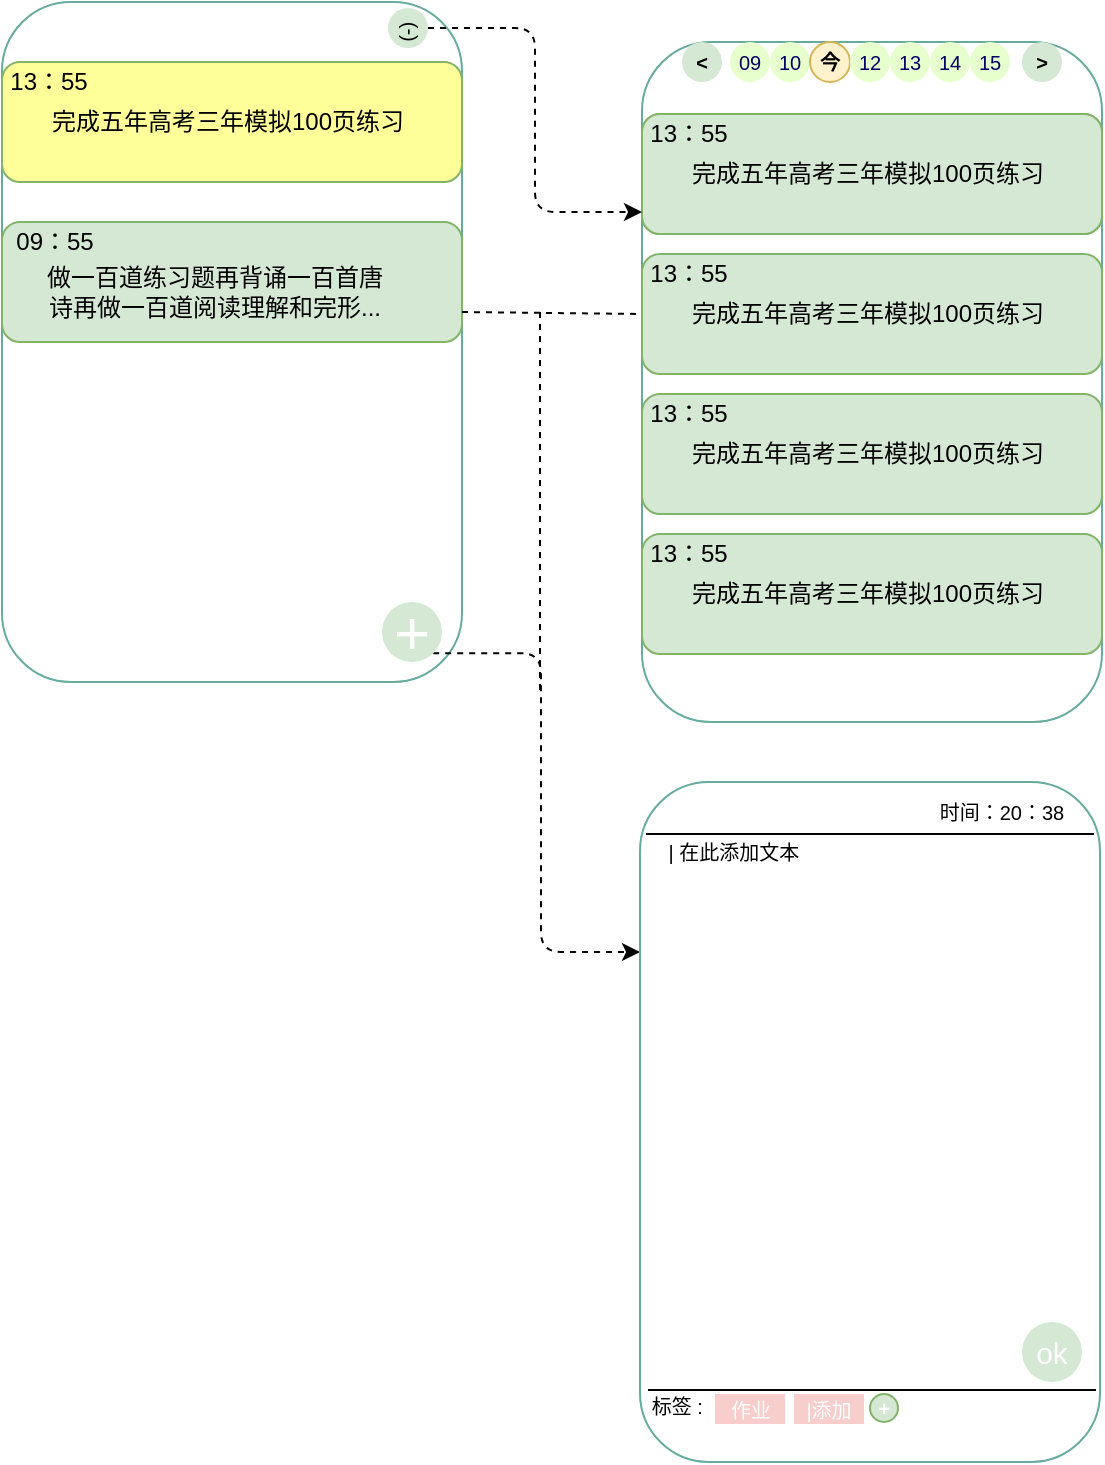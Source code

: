 <mxfile version="18.0.1" type="device" pages="3"><diagram id="cgn4MWzvqMW4lO1n-MsT" name="原型一"><mxGraphModel dx="782" dy="531" grid="1" gridSize="10" guides="1" tooltips="1" connect="1" arrows="1" fold="1" page="1" pageScale="1" pageWidth="827" pageHeight="1169" math="0" shadow="0"><root><mxCell id="0"/><mxCell id="1" parent="0"/><mxCell id="nZ5aHqI9_4rr2S92FwVX-1" value="" style="rounded=1;whiteSpace=wrap;html=1;strokeColor=#67AB9F;glass=0;sketch=0;shadow=0;" parent="1" vertex="1"><mxGeometry x="350" y="40" width="230" height="340" as="geometry"/></mxCell><mxCell id="nZ5aHqI9_4rr2S92FwVX-2" value="" style="group;rounded=1;fillColor=#d5e8d4;strokeColor=#82b366;" parent="1" vertex="1" connectable="0"><mxGeometry x="350" y="76" width="230" height="60" as="geometry"/></mxCell><mxCell id="nZ5aHqI9_4rr2S92FwVX-3" value="" style="rounded=1;whiteSpace=wrap;html=1;glass=0;fontSize=31;strokeColor=#82b366;fillColor=#d5e8d4;" parent="nZ5aHqI9_4rr2S92FwVX-2" vertex="1"><mxGeometry width="230" height="60" as="geometry"/></mxCell><mxCell id="nZ5aHqI9_4rr2S92FwVX-4" value="13：55" style="text;html=1;strokeColor=none;fillColor=none;align=center;verticalAlign=middle;whiteSpace=wrap;rounded=1;glass=0;fontSize=12;fontColor=#000000;" parent="nZ5aHqI9_4rr2S92FwVX-2" vertex="1"><mxGeometry width="46.953" height="20" as="geometry"/></mxCell><mxCell id="nZ5aHqI9_4rr2S92FwVX-5" value="完成五年高考三年模拟100页练习" style="text;html=1;strokeColor=none;fillColor=none;align=center;verticalAlign=middle;whiteSpace=wrap;rounded=1;glass=0;fontSize=12;fontColor=#000000;" parent="nZ5aHqI9_4rr2S92FwVX-2" vertex="1"><mxGeometry x="15.65" y="15" width="194.35" height="30" as="geometry"/></mxCell><mxCell id="nZ5aHqI9_4rr2S92FwVX-6" value="" style="group;rounded=1;" parent="1" vertex="1" connectable="0"><mxGeometry x="350" y="146" width="230" height="60" as="geometry"/></mxCell><mxCell id="nZ5aHqI9_4rr2S92FwVX-7" value="" style="rounded=1;whiteSpace=wrap;html=1;glass=0;fontSize=31;strokeColor=#82b366;fillColor=#d5e8d4;" parent="nZ5aHqI9_4rr2S92FwVX-6" vertex="1"><mxGeometry width="230" height="60" as="geometry"/></mxCell><mxCell id="nZ5aHqI9_4rr2S92FwVX-8" value="13：55" style="text;html=1;strokeColor=none;fillColor=none;align=center;verticalAlign=middle;whiteSpace=wrap;rounded=1;glass=0;fontSize=12;fontColor=#000000;" parent="nZ5aHqI9_4rr2S92FwVX-6" vertex="1"><mxGeometry width="46.953" height="20" as="geometry"/></mxCell><mxCell id="nZ5aHqI9_4rr2S92FwVX-9" value="完成五年高考三年模拟100页练习" style="text;html=1;strokeColor=none;fillColor=none;align=center;verticalAlign=middle;whiteSpace=wrap;rounded=1;glass=0;fontSize=12;fontColor=#000000;" parent="nZ5aHqI9_4rr2S92FwVX-6" vertex="1"><mxGeometry x="15.65" y="15" width="194.35" height="30" as="geometry"/></mxCell><mxCell id="nZ5aHqI9_4rr2S92FwVX-10" value="" style="group;rounded=1;" parent="1" vertex="1" connectable="0"><mxGeometry x="350" y="216" width="230" height="70" as="geometry"/></mxCell><mxCell id="nZ5aHqI9_4rr2S92FwVX-11" value="" style="rounded=1;whiteSpace=wrap;html=1;glass=0;fontSize=31;strokeColor=#82b366;fillColor=#d5e8d4;" parent="nZ5aHqI9_4rr2S92FwVX-10" vertex="1"><mxGeometry width="230" height="60" as="geometry"/></mxCell><mxCell id="nZ5aHqI9_4rr2S92FwVX-12" value="13：55" style="text;html=1;strokeColor=none;fillColor=none;align=center;verticalAlign=middle;whiteSpace=wrap;rounded=1;glass=0;fontSize=12;fontColor=#000000;" parent="nZ5aHqI9_4rr2S92FwVX-10" vertex="1"><mxGeometry width="46.953" height="20" as="geometry"/></mxCell><mxCell id="nZ5aHqI9_4rr2S92FwVX-13" value="完成五年高考三年模拟100页练习" style="text;html=1;strokeColor=none;fillColor=none;align=center;verticalAlign=middle;whiteSpace=wrap;rounded=1;glass=0;fontSize=12;fontColor=#000000;" parent="nZ5aHqI9_4rr2S92FwVX-10" vertex="1"><mxGeometry x="15.65" y="15" width="194.35" height="30" as="geometry"/></mxCell><mxCell id="nZ5aHqI9_4rr2S92FwVX-14" value="" style="group;rounded=1;" parent="1" vertex="1" connectable="0"><mxGeometry x="350" y="286" width="230" height="60" as="geometry"/></mxCell><mxCell id="nZ5aHqI9_4rr2S92FwVX-15" value="" style="rounded=1;whiteSpace=wrap;html=1;glass=0;fontSize=31;strokeColor=#82b366;fillColor=#d5e8d4;" parent="nZ5aHqI9_4rr2S92FwVX-14" vertex="1"><mxGeometry width="230" height="60" as="geometry"/></mxCell><mxCell id="nZ5aHqI9_4rr2S92FwVX-16" value="13：55" style="text;html=1;strokeColor=none;fillColor=none;align=center;verticalAlign=middle;whiteSpace=wrap;rounded=1;glass=0;fontSize=12;fontColor=#000000;" parent="nZ5aHqI9_4rr2S92FwVX-14" vertex="1"><mxGeometry width="46.953" height="20" as="geometry"/></mxCell><mxCell id="nZ5aHqI9_4rr2S92FwVX-17" value="完成五年高考三年模拟100页练习" style="text;html=1;strokeColor=none;fillColor=none;align=center;verticalAlign=middle;whiteSpace=wrap;rounded=1;glass=0;fontSize=12;fontColor=#000000;" parent="nZ5aHqI9_4rr2S92FwVX-14" vertex="1"><mxGeometry x="15.65" y="15" width="194.35" height="30" as="geometry"/></mxCell><mxCell id="nZ5aHqI9_4rr2S92FwVX-18" value="" style="rounded=1;whiteSpace=wrap;html=1;strokeColor=#67AB9F;glass=0;sketch=0;shadow=0;" parent="1" vertex="1"><mxGeometry x="30" y="20" width="230" height="340" as="geometry"/></mxCell><mxCell id="nZ5aHqI9_4rr2S92FwVX-19" style="edgeStyle=orthogonalEdgeStyle;rounded=1;orthogonalLoop=1;jettySize=auto;html=1;exitX=1;exitY=1;exitDx=0;exitDy=0;entryX=0;entryY=0.25;entryDx=0;entryDy=0;fontSize=10;fontColor=#000000;dashed=1;" parent="1" source="nZ5aHqI9_4rr2S92FwVX-20" target="nZ5aHqI9_4rr2S92FwVX-38" edge="1"><mxGeometry relative="1" as="geometry"/></mxCell><mxCell id="nZ5aHqI9_4rr2S92FwVX-20" value="+" style="ellipse;whiteSpace=wrap;html=1;aspect=fixed;fontSize=31;strokeColor=none;fillColor=#d5e8d4;rounded=1;fontColor=#FFFFFF;" parent="1" vertex="1"><mxGeometry x="220" y="320" width="30" height="30" as="geometry"/></mxCell><mxCell id="nZ5aHqI9_4rr2S92FwVX-21" value="" style="group;rounded=1;" parent="1" vertex="1" connectable="0"><mxGeometry x="30" y="50" width="230" height="60" as="geometry"/></mxCell><mxCell id="nZ5aHqI9_4rr2S92FwVX-22" value="" style="rounded=1;whiteSpace=wrap;html=1;glass=0;fontSize=31;strokeColor=#82b366;fillColor=#FFFF99;" parent="nZ5aHqI9_4rr2S92FwVX-21" vertex="1"><mxGeometry width="230" height="60" as="geometry"/></mxCell><mxCell id="nZ5aHqI9_4rr2S92FwVX-23" value="13：55" style="text;html=1;strokeColor=none;fillColor=none;align=center;verticalAlign=middle;whiteSpace=wrap;rounded=1;glass=0;fontSize=12;fontColor=#000000;" parent="nZ5aHqI9_4rr2S92FwVX-21" vertex="1"><mxGeometry width="46.953" height="20" as="geometry"/></mxCell><mxCell id="nZ5aHqI9_4rr2S92FwVX-24" value="完成五年高考三年模拟100页练习" style="text;html=1;strokeColor=none;fillColor=none;align=center;verticalAlign=middle;whiteSpace=wrap;rounded=1;glass=0;fontSize=12;fontColor=#000000;" parent="nZ5aHqI9_4rr2S92FwVX-21" vertex="1"><mxGeometry x="15.65" y="15" width="194.35" height="30" as="geometry"/></mxCell><mxCell id="nZ5aHqI9_4rr2S92FwVX-25" value="" style="group" parent="1" vertex="1" connectable="0"><mxGeometry x="30" y="130" width="230" height="60" as="geometry"/></mxCell><mxCell id="nZ5aHqI9_4rr2S92FwVX-26" value="" style="rounded=1;whiteSpace=wrap;html=1;glass=0;fontSize=31;strokeColor=#82b366;fillColor=#d5e8d4;" parent="nZ5aHqI9_4rr2S92FwVX-25" vertex="1"><mxGeometry width="230" height="60" as="geometry"/></mxCell><mxCell id="nZ5aHqI9_4rr2S92FwVX-27" value="09：55" style="text;html=1;strokeColor=none;fillColor=none;align=center;verticalAlign=middle;whiteSpace=wrap;rounded=0;glass=0;fontSize=12;fontColor=#000000;" parent="nZ5aHqI9_4rr2S92FwVX-25" vertex="1"><mxGeometry width="53.077" height="20" as="geometry"/></mxCell><mxCell id="nZ5aHqI9_4rr2S92FwVX-28" value="做一百道练习题再背诵一百首唐诗再做一百道阅读理解和完形..." style="text;html=1;strokeColor=none;fillColor=none;align=center;verticalAlign=middle;whiteSpace=wrap;rounded=0;glass=0;fontSize=12;fontColor=#000000;" parent="nZ5aHqI9_4rr2S92FwVX-25" vertex="1"><mxGeometry x="17.692" y="20" width="176.923" height="30" as="geometry"/></mxCell><mxCell id="nZ5aHqI9_4rr2S92FwVX-38" value="" style="rounded=1;whiteSpace=wrap;html=1;strokeColor=#67AB9F;glass=0;sketch=0;shadow=0;fontSize=10;fillColor=#FFFFFF;" parent="1" vertex="1"><mxGeometry x="349" y="410" width="230" height="340" as="geometry"/></mxCell><mxCell id="nZ5aHqI9_4rr2S92FwVX-39" value="| 在此添加文本" style="text;html=1;strokeColor=none;fillColor=none;align=center;verticalAlign=middle;whiteSpace=wrap;rounded=0;shadow=0;glass=0;sketch=0;fontSize=10;fontColor=#000000;" parent="1" vertex="1"><mxGeometry x="358" y="430" width="76" height="30" as="geometry"/></mxCell><mxCell id="nZ5aHqI9_4rr2S92FwVX-40" value="时间：20：38" style="text;html=1;strokeColor=none;fillColor=none;align=center;verticalAlign=middle;whiteSpace=wrap;rounded=0;shadow=0;glass=0;sketch=0;fontSize=10;fontColor=#000000;" parent="1" vertex="1"><mxGeometry x="490" y="410" width="80" height="30" as="geometry"/></mxCell><mxCell id="nZ5aHqI9_4rr2S92FwVX-41" value="" style="endArrow=none;html=1;rounded=1;fontSize=10;fontColor=#000000;exitX=-0.004;exitY=0.156;exitDx=0;exitDy=0;exitPerimeter=0;entryX=1.004;entryY=0.156;entryDx=0;entryDy=0;entryPerimeter=0;" parent="1" edge="1"><mxGeometry width="50" height="50" relative="1" as="geometry"><mxPoint x="352" y="436.04" as="sourcePoint"/><mxPoint x="576" y="436.04" as="targetPoint"/><Array as="points"><mxPoint x="440" y="436"/></Array></mxGeometry></mxCell><mxCell id="nZ5aHqI9_4rr2S92FwVX-42" value="" style="endArrow=none;html=1;rounded=1;fontSize=10;fontColor=#000000;exitX=-0.004;exitY=0.156;exitDx=0;exitDy=0;exitPerimeter=0;entryX=1.004;entryY=0.156;entryDx=0;entryDy=0;entryPerimeter=0;" parent="1" edge="1"><mxGeometry width="50" height="50" relative="1" as="geometry"><mxPoint x="353" y="714.04" as="sourcePoint"/><mxPoint x="577" y="714.04" as="targetPoint"/><Array as="points"><mxPoint x="441" y="714"/></Array></mxGeometry></mxCell><mxCell id="nZ5aHqI9_4rr2S92FwVX-43" value="标签 :&amp;nbsp;" style="text;html=1;strokeColor=none;fillColor=none;align=center;verticalAlign=middle;whiteSpace=wrap;rounded=0;shadow=0;glass=0;sketch=0;fontSize=10;fontColor=#000000;" parent="1" vertex="1"><mxGeometry x="352" y="717" width="34" height="10" as="geometry"/></mxCell><mxCell id="nZ5aHqI9_4rr2S92FwVX-44" value="作业" style="text;html=1;strokeColor=none;fillColor=#f8cecc;align=center;verticalAlign=middle;whiteSpace=wrap;rounded=0;glass=0;fontSize=10;fontColor=#FFFFFF;shadow=0;sketch=0;" parent="1" vertex="1"><mxGeometry x="386.5" y="716" width="35" height="15" as="geometry"/></mxCell><mxCell id="nZ5aHqI9_4rr2S92FwVX-45" value="+" style="ellipse;whiteSpace=wrap;html=1;aspect=fixed;rounded=1;shadow=0;glass=0;sketch=0;fontSize=10;strokeColor=#82b366;fillColor=#d5e8d4;align=center;horizontal=1;fontStyle=1;fontColor=#FFFFFF;" parent="1" vertex="1"><mxGeometry x="464" y="716" width="14" height="14" as="geometry"/></mxCell><mxCell id="nZ5aHqI9_4rr2S92FwVX-46" value="|添加" style="text;html=1;strokeColor=none;fillColor=#f8cecc;align=center;verticalAlign=middle;whiteSpace=wrap;rounded=0;glass=0;fontSize=10;fontColor=#FFFFFF;shadow=0;sketch=0;" parent="1" vertex="1"><mxGeometry x="426" y="716" width="35" height="15" as="geometry"/></mxCell><mxCell id="nZ5aHqI9_4rr2S92FwVX-47" style="edgeStyle=orthogonalEdgeStyle;rounded=1;orthogonalLoop=1;jettySize=auto;html=1;exitX=0.5;exitY=0;exitDx=0;exitDy=0;entryX=0;entryY=0.25;entryDx=0;entryDy=0;fontSize=10;fontColor=#000000;dashed=1;" parent="1" source="nZ5aHqI9_4rr2S92FwVX-48" target="nZ5aHqI9_4rr2S92FwVX-1" edge="1"><mxGeometry relative="1" as="geometry"/></mxCell><mxCell id="nZ5aHqI9_4rr2S92FwVX-48" value="&amp;nbsp;(-)" style="ellipse;whiteSpace=wrap;html=1;aspect=fixed;rounded=1;shadow=0;glass=0;sketch=0;fontSize=10;strokeColor=none;fillColor=#d5e8d4;align=center;horizontal=1;rotation=90;fontColor=#000000;spacingTop=-1;spacingLeft=0;spacingBottom=2;spacingRight=0;" parent="1" vertex="1"><mxGeometry x="223" y="23" width="20" height="20" as="geometry"/></mxCell><mxCell id="nZ5aHqI9_4rr2S92FwVX-49" value="" style="endArrow=none;html=1;rounded=1;fontSize=10;fontColor=#000000;exitX=1;exitY=0.75;exitDx=0;exitDy=0;entryX=0;entryY=0.5;entryDx=0;entryDy=0;dashed=1;" parent="1" source="nZ5aHqI9_4rr2S92FwVX-26" target="nZ5aHqI9_4rr2S92FwVX-7" edge="1"><mxGeometry width="50" height="50" relative="1" as="geometry"><mxPoint x="280" y="250" as="sourcePoint"/><mxPoint x="330" y="200" as="targetPoint"/></mxGeometry></mxCell><mxCell id="nZ5aHqI9_4rr2S92FwVX-50" value="" style="endArrow=none;html=1;rounded=1;fontSize=10;fontColor=#000000;dashed=1;" parent="1" edge="1"><mxGeometry width="50" height="50" relative="1" as="geometry"><mxPoint x="299" y="175" as="sourcePoint"/><mxPoint x="299" y="365" as="targetPoint"/></mxGeometry></mxCell><mxCell id="LbbovGrec186bLTMPdvC-1" value="ok" style="ellipse;whiteSpace=wrap;html=1;aspect=fixed;fontSize=15;strokeColor=none;fillColor=#d5e8d4;rounded=1;fontColor=#FFFFFF;" parent="1" vertex="1"><mxGeometry x="540" y="680" width="30" height="30" as="geometry"/></mxCell><mxCell id="eftR5Y6rXvQx5k6JB8j6-1" value="" style="group" parent="1" vertex="1" connectable="0"><mxGeometry x="370" y="40" width="190" height="20" as="geometry"/></mxCell><mxCell id="nZ5aHqI9_4rr2S92FwVX-29" value="&amp;lt;" style="ellipse;whiteSpace=wrap;html=1;aspect=fixed;rounded=1;shadow=0;glass=0;sketch=0;fontSize=10;strokeColor=none;fillColor=#d5e8d4;align=center;horizontal=1;fontStyle=1;" parent="eftR5Y6rXvQx5k6JB8j6-1" vertex="1"><mxGeometry width="20" height="20" as="geometry"/></mxCell><mxCell id="nZ5aHqI9_4rr2S92FwVX-30" value="&amp;gt;" style="ellipse;whiteSpace=wrap;html=1;aspect=fixed;rounded=1;shadow=0;glass=0;sketch=0;fontSize=10;strokeColor=none;fillColor=#d5e8d4;align=center;horizontal=1;fontStyle=1;" parent="eftR5Y6rXvQx5k6JB8j6-1" vertex="1"><mxGeometry x="170" width="20" height="20" as="geometry"/></mxCell><mxCell id="nZ5aHqI9_4rr2S92FwVX-31" value="09" style="ellipse;whiteSpace=wrap;html=1;aspect=fixed;rounded=1;shadow=0;glass=0;sketch=0;fontSize=10;fontColor=#000066;strokeColor=none;fillColor=#E6FFCC;align=center;horizontal=1;" parent="eftR5Y6rXvQx5k6JB8j6-1" vertex="1"><mxGeometry x="24" width="20" height="20" as="geometry"/></mxCell><mxCell id="nZ5aHqI9_4rr2S92FwVX-32" value="10" style="ellipse;whiteSpace=wrap;html=1;aspect=fixed;rounded=1;shadow=0;glass=0;sketch=0;fontSize=10;fontColor=#000066;strokeColor=none;fillColor=#E6FFCC;align=center;horizontal=1;" parent="eftR5Y6rXvQx5k6JB8j6-1" vertex="1"><mxGeometry x="44" width="20" height="20" as="geometry"/></mxCell><mxCell id="nZ5aHqI9_4rr2S92FwVX-33" value="今" style="ellipse;whiteSpace=wrap;html=1;aspect=fixed;rounded=1;shadow=0;glass=0;sketch=0;fontSize=10;strokeColor=#d6b656;fillColor=#fff2cc;align=center;horizontal=1;fontStyle=1" parent="eftR5Y6rXvQx5k6JB8j6-1" vertex="1"><mxGeometry x="64" width="20" height="20" as="geometry"/></mxCell><mxCell id="nZ5aHqI9_4rr2S92FwVX-34" value="12" style="ellipse;whiteSpace=wrap;html=1;aspect=fixed;rounded=1;shadow=0;glass=0;sketch=0;fontSize=10;fontColor=#000066;strokeColor=none;fillColor=#E6FFCC;align=center;horizontal=1;" parent="eftR5Y6rXvQx5k6JB8j6-1" vertex="1"><mxGeometry x="84" width="20" height="20" as="geometry"/></mxCell><mxCell id="nZ5aHqI9_4rr2S92FwVX-35" value="13" style="ellipse;whiteSpace=wrap;html=1;aspect=fixed;rounded=1;shadow=0;glass=0;sketch=0;fontSize=10;fontColor=#000066;strokeColor=none;fillColor=#E6FFCC;align=center;horizontal=1;" parent="eftR5Y6rXvQx5k6JB8j6-1" vertex="1"><mxGeometry x="104" width="20" height="20" as="geometry"/></mxCell><mxCell id="nZ5aHqI9_4rr2S92FwVX-36" value="14" style="ellipse;whiteSpace=wrap;html=1;aspect=fixed;rounded=1;shadow=0;glass=0;sketch=0;fontSize=10;fontColor=#000066;strokeColor=none;fillColor=#E6FFCC;align=center;horizontal=1;" parent="eftR5Y6rXvQx5k6JB8j6-1" vertex="1"><mxGeometry x="124" width="20" height="20" as="geometry"/></mxCell><mxCell id="nZ5aHqI9_4rr2S92FwVX-37" value="15" style="ellipse;whiteSpace=wrap;html=1;aspect=fixed;rounded=1;shadow=0;glass=0;sketch=0;fontSize=10;fontColor=#000066;strokeColor=none;fillColor=#E6FFCC;align=center;horizontal=1;" parent="eftR5Y6rXvQx5k6JB8j6-1" vertex="1"><mxGeometry x="144" width="20" height="20" as="geometry"/></mxCell></root></mxGraphModel></diagram><diagram id="SjF_Ru1x6cUdAR_9xFhc" name="原型二"><mxGraphModel dx="782" dy="531" grid="1" gridSize="10" guides="1" tooltips="1" connect="1" arrows="1" fold="1" page="1" pageScale="1" pageWidth="827" pageHeight="1169" math="0" shadow="0"><root><mxCell id="0"/><mxCell id="1" parent="0"/><mxCell id="VgGlVzqa9l6ki7_SRdDo-1" value="" style="group" parent="1" vertex="1" connectable="0"><mxGeometry x="50" y="50" width="210" height="300" as="geometry"/></mxCell><mxCell id="RfHA5CMpF2GTI1fzNKEL-2" value="" style="rounded=0;whiteSpace=wrap;html=1;" parent="VgGlVzqa9l6ki7_SRdDo-1" vertex="1"><mxGeometry width="210" height="300" as="geometry"/></mxCell><mxCell id="RfHA5CMpF2GTI1fzNKEL-3" value="" style="rounded=0;whiteSpace=wrap;html=1;" parent="VgGlVzqa9l6ki7_SRdDo-1" vertex="1"><mxGeometry width="210" height="30" as="geometry"/></mxCell><mxCell id="RfHA5CMpF2GTI1fzNKEL-5" value="" style="group;rounded=0;" parent="VgGlVzqa9l6ki7_SRdDo-1" vertex="1" connectable="0"><mxGeometry y="40" width="210" height="70" as="geometry"/></mxCell><mxCell id="RfHA5CMpF2GTI1fzNKEL-6" value="" style="rounded=0;whiteSpace=wrap;html=1;glass=0;fontSize=31;strokeColor=#82b366;fillColor=#FFFF99;" parent="RfHA5CMpF2GTI1fzNKEL-5" vertex="1"><mxGeometry width="210" height="70" as="geometry"/></mxCell><mxCell id="RfHA5CMpF2GTI1fzNKEL-7" value="13：55" style="text;html=1;strokeColor=none;fillColor=none;align=center;verticalAlign=middle;whiteSpace=wrap;rounded=1;glass=0;fontSize=12;fontColor=#000000;" parent="RfHA5CMpF2GTI1fzNKEL-5" vertex="1"><mxGeometry width="59.659" height="23.33" as="geometry"/></mxCell><mxCell id="RfHA5CMpF2GTI1fzNKEL-8" value="完成五年高考三年模拟100页练习" style="text;html=1;strokeColor=none;fillColor=none;align=center;verticalAlign=middle;whiteSpace=wrap;rounded=1;glass=0;fontSize=12;fontColor=#000000;" parent="RfHA5CMpF2GTI1fzNKEL-5" vertex="1"><mxGeometry x="14.29" y="17.5" width="185.71" height="35" as="geometry"/></mxCell><mxCell id="RfHA5CMpF2GTI1fzNKEL-9" value="" style="group;rounded=0;fillColor=#d5e8d4;strokeColor=#82b366;" parent="VgGlVzqa9l6ki7_SRdDo-1" vertex="1" connectable="0"><mxGeometry y="120" width="210" height="70" as="geometry"/></mxCell><mxCell id="iTNTz-lNJHY5UwkrHeCq-2" value="" style="group" parent="RfHA5CMpF2GTI1fzNKEL-9" vertex="1" connectable="0"><mxGeometry width="210" height="70" as="geometry"/></mxCell><mxCell id="RfHA5CMpF2GTI1fzNKEL-10" value="" style="rounded=0;whiteSpace=wrap;html=1;glass=0;fontSize=31;strokeColor=#82b366;fillColor=#d5e8d4;" parent="iTNTz-lNJHY5UwkrHeCq-2" vertex="1"><mxGeometry width="210" height="70" as="geometry"/></mxCell><mxCell id="RfHA5CMpF2GTI1fzNKEL-11" value="13：55" style="text;html=1;strokeColor=none;fillColor=none;align=center;verticalAlign=middle;whiteSpace=wrap;rounded=1;glass=0;fontSize=12;fontColor=#000000;" parent="iTNTz-lNJHY5UwkrHeCq-2" vertex="1"><mxGeometry width="59.659" height="23.33" as="geometry"/></mxCell><mxCell id="RfHA5CMpF2GTI1fzNKEL-12" value="完成五年高考三年模拟100页练习" style="text;html=1;strokeColor=none;fillColor=none;align=center;verticalAlign=middle;whiteSpace=wrap;rounded=1;glass=0;fontSize=12;fontColor=#000000;" parent="iTNTz-lNJHY5UwkrHeCq-2" vertex="1"><mxGeometry x="14.29" y="17.5" width="185.71" height="35" as="geometry"/></mxCell><mxCell id="RfHA5CMpF2GTI1fzNKEL-13" value="+" style="text;html=1;strokeColor=none;fillColor=none;align=center;verticalAlign=middle;whiteSpace=wrap;rounded=0;fontStyle=1;fontSize=19;" parent="VgGlVzqa9l6ki7_SRdDo-1" vertex="1"><mxGeometry width="30" height="30" as="geometry"/></mxCell><mxCell id="RfHA5CMpF2GTI1fzNKEL-14" value="x" style="text;html=1;strokeColor=none;fillColor=none;align=center;verticalAlign=middle;whiteSpace=wrap;rounded=0;fontSize=19;labelBorderColor=none;" parent="VgGlVzqa9l6ki7_SRdDo-1" vertex="1"><mxGeometry x="190" width="20" height="20" as="geometry"/></mxCell><mxCell id="xSl337rl0JZSYAczg8bN-1" value="..." style="text;html=1;strokeColor=none;fillColor=none;align=center;verticalAlign=middle;whiteSpace=wrap;rounded=0;labelBorderColor=none;fontSize=19;" parent="VgGlVzqa9l6ki7_SRdDo-1" vertex="1"><mxGeometry x="160" y="5" width="20" height="10" as="geometry"/></mxCell><mxCell id="VgGlVzqa9l6ki7_SRdDo-15" style="edgeStyle=orthogonalEdgeStyle;orthogonalLoop=1;jettySize=auto;html=1;exitX=0.5;exitY=0;exitDx=0;exitDy=0;entryX=0;entryY=0;entryDx=0;entryDy=0;fontSize=12;rounded=1;dashed=1;" parent="1" source="RfHA5CMpF2GTI1fzNKEL-13" target="VgGlVzqa9l6ki7_SRdDo-6" edge="1"><mxGeometry relative="1" as="geometry"/></mxCell><mxCell id="SpzdYERaU6UPqIEw5BMG-1" value="" style="group" parent="1" vertex="1" connectable="0"><mxGeometry x="350" y="48" width="210" height="302" as="geometry"/></mxCell><mxCell id="VgGlVzqa9l6ki7_SRdDo-2" value="" style="rounded=0;whiteSpace=wrap;html=1;labelBorderColor=none;fontSize=19;" parent="SpzdYERaU6UPqIEw5BMG-1" vertex="1"><mxGeometry y="2" width="210" height="300" as="geometry"/></mxCell><mxCell id="VgGlVzqa9l6ki7_SRdDo-3" value="" style="rounded=0;whiteSpace=wrap;html=1;labelBorderColor=none;fontSize=19;" parent="SpzdYERaU6UPqIEw5BMG-1" vertex="1"><mxGeometry y="28" width="210" height="244" as="geometry"/></mxCell><mxCell id="VgGlVzqa9l6ki7_SRdDo-6" value="05-13&amp;nbsp; 22:30" style="text;html=1;strokeColor=none;fillColor=none;align=center;verticalAlign=middle;whiteSpace=wrap;rounded=0;labelBorderColor=none;fontSize=12;" parent="SpzdYERaU6UPqIEw5BMG-1" vertex="1"><mxGeometry x="114" width="96" height="30" as="geometry"/></mxCell><mxCell id="VgGlVzqa9l6ki7_SRdDo-7" value="标签:" style="text;html=1;strokeColor=none;fillColor=none;align=center;verticalAlign=middle;whiteSpace=wrap;rounded=0;labelBorderColor=none;fontSize=12;" parent="SpzdYERaU6UPqIEw5BMG-1" vertex="1"><mxGeometry y="276" width="40" height="26" as="geometry"/></mxCell><mxCell id="VgGlVzqa9l6ki7_SRdDo-8" value="+" style="ellipse;whiteSpace=wrap;html=1;aspect=fixed;rounded=0;labelBorderColor=none;fontSize=12;fontStyle=1" parent="SpzdYERaU6UPqIEw5BMG-1" vertex="1"><mxGeometry x="190" y="279" width="15" height="15" as="geometry"/></mxCell><mxCell id="VgGlVzqa9l6ki7_SRdDo-9" value="日常" style="rounded=0;whiteSpace=wrap;html=1;labelBorderColor=none;fontSize=12;" parent="SpzdYERaU6UPqIEw5BMG-1" vertex="1"><mxGeometry x="40" y="279" width="36" height="20" as="geometry"/></mxCell><mxCell id="VgGlVzqa9l6ki7_SRdDo-10" value="-" style="ellipse;whiteSpace=wrap;html=1;aspect=fixed;rounded=0;labelBorderColor=none;fontSize=12;fontStyle=1" parent="SpzdYERaU6UPqIEw5BMG-1" vertex="1"><mxGeometry x="70" y="276" width="15" height="15" as="geometry"/></mxCell><mxCell id="NF-yjjoBrEiJR3deDnVK-1" value="" style="group;collapsible=1;" vertex="1" connectable="0" parent="SpzdYERaU6UPqIEw5BMG-1"><mxGeometry y="5" width="85" height="20" as="geometry"/></mxCell><mxCell id="VgGlVzqa9l6ki7_SRdDo-4" value="←" style="text;html=1;strokeColor=none;fillColor=none;align=center;verticalAlign=middle;whiteSpace=wrap;rounded=0;labelBorderColor=none;fontSize=19;fontStyle=1" parent="NF-yjjoBrEiJR3deDnVK-1" vertex="1"><mxGeometry width="30" height="20" as="geometry"/></mxCell><mxCell id="VgGlVzqa9l6ki7_SRdDo-13" value="√" style="text;html=1;strokeColor=none;fillColor=none;align=center;verticalAlign=middle;whiteSpace=wrap;rounded=0;labelBorderColor=none;fontSize=12;fontStyle=0" parent="NF-yjjoBrEiJR3deDnVK-1" vertex="1"><mxGeometry x="30" width="30" height="20" as="geometry"/></mxCell><mxCell id="eQqPcI8RswCi9TwIk5pw-1" value="_" style="text;html=1;strokeColor=none;fillColor=none;align=center;verticalAlign=bottom;whiteSpace=wrap;rounded=0;fontStyle=1" vertex="1" parent="NF-yjjoBrEiJR3deDnVK-1"><mxGeometry x="59" y="0.5" width="26" height="13" as="geometry"/></mxCell><mxCell id="D8ve7lxOyHqdmHS3diPf-1" value="" style="rounded=0;whiteSpace=wrap;html=1;" parent="1" vertex="1"><mxGeometry x="350" y="410" width="210" height="300" as="geometry"><mxRectangle x="350" y="390" width="50" height="40" as="alternateBounds"/></mxGeometry></mxCell><mxCell id="iTNTz-lNJHY5UwkrHeCq-7" value="搜索" style="rounded=0;whiteSpace=wrap;html=1;align=left;" parent="1" vertex="1"><mxGeometry x="356" y="450" width="196" height="30" as="geometry"/></mxCell><mxCell id="iTNTz-lNJHY5UwkrHeCq-12" value="" style="group" parent="1" vertex="1" connectable="0"><mxGeometry x="356" y="540" width="196" height="60" as="geometry"/></mxCell><mxCell id="iTNTz-lNJHY5UwkrHeCq-9" value="" style="rounded=0;whiteSpace=wrap;html=1;fillColor=#d5e8d4;strokeColor=#82b366;" parent="iTNTz-lNJHY5UwkrHeCq-12" vertex="1"><mxGeometry width="196" height="60" as="geometry"/></mxCell><mxCell id="iTNTz-lNJHY5UwkrHeCq-10" value="这里是文本内容&lt;br&gt;这里是文本内容" style="text;html=1;strokeColor=none;fillColor=none;align=left;verticalAlign=middle;whiteSpace=wrap;rounded=0;" parent="iTNTz-lNJHY5UwkrHeCq-12" vertex="1"><mxGeometry x="6" y="10" width="150" height="40" as="geometry"/></mxCell><mxCell id="iTNTz-lNJHY5UwkrHeCq-11" value="&lt;font style=&quot;font-size: 10px;&quot;&gt;02-11&lt;br&gt;20:23&lt;/font&gt;" style="text;html=1;strokeColor=none;fillColor=none;align=center;verticalAlign=middle;whiteSpace=wrap;rounded=0;" parent="iTNTz-lNJHY5UwkrHeCq-12" vertex="1"><mxGeometry x="146" width="50" height="30" as="geometry"/></mxCell><mxCell id="iTNTz-lNJHY5UwkrHeCq-18" value="" style="group" parent="1" vertex="1" connectable="0"><mxGeometry x="356" y="490" width="196" height="40" as="geometry"/></mxCell><mxCell id="iTNTz-lNJHY5UwkrHeCq-15" value="" style="rounded=0;whiteSpace=wrap;html=1;fillColor=#d5e8d4;strokeColor=#82b366;" parent="iTNTz-lNJHY5UwkrHeCq-18" vertex="1"><mxGeometry width="196" height="40" as="geometry"/></mxCell><mxCell id="iTNTz-lNJHY5UwkrHeCq-16" value="这里是文本内容" style="text;html=1;strokeColor=none;fillColor=none;align=left;verticalAlign=middle;whiteSpace=wrap;rounded=0;" parent="iTNTz-lNJHY5UwkrHeCq-18" vertex="1"><mxGeometry x="6" y="10" width="150" height="20" as="geometry"/></mxCell><mxCell id="iTNTz-lNJHY5UwkrHeCq-17" value="&lt;font style=&quot;font-size: 10px;&quot;&gt;02-11&lt;br&gt;21:23&lt;/font&gt;" style="text;html=1;strokeColor=none;fillColor=none;align=center;verticalAlign=middle;whiteSpace=wrap;rounded=0;" parent="iTNTz-lNJHY5UwkrHeCq-18" vertex="1"><mxGeometry x="146" width="50" height="30" as="geometry"/></mxCell><mxCell id="iTNTz-lNJHY5UwkrHeCq-19" value="" style="group" parent="1" vertex="1" connectable="0"><mxGeometry x="356" y="610" width="196" height="60" as="geometry"/></mxCell><mxCell id="iTNTz-lNJHY5UwkrHeCq-20" value="" style="rounded=0;whiteSpace=wrap;html=1;fillColor=#d5e8d4;strokeColor=#82b366;" parent="iTNTz-lNJHY5UwkrHeCq-19" vertex="1"><mxGeometry width="196" height="60" as="geometry"/></mxCell><mxCell id="iTNTz-lNJHY5UwkrHeCq-21" value="&lt;div style=&quot;&quot;&gt;&lt;span style=&quot;background-color: initial;&quot;&gt;这里是文本内容内容内容内&lt;/span&gt;&lt;/div&gt;这里是文本内容 ..." style="text;html=1;strokeColor=none;fillColor=none;align=left;verticalAlign=middle;whiteSpace=wrap;rounded=0;" parent="iTNTz-lNJHY5UwkrHeCq-19" vertex="1"><mxGeometry x="6" y="10" width="150" height="40" as="geometry"/></mxCell><mxCell id="iTNTz-lNJHY5UwkrHeCq-22" value="&lt;font style=&quot;font-size: 10px;&quot;&gt;02-11&lt;br&gt;10:23&lt;/font&gt;" style="text;html=1;strokeColor=none;fillColor=none;align=center;verticalAlign=middle;whiteSpace=wrap;rounded=0;" parent="iTNTz-lNJHY5UwkrHeCq-19" vertex="1"><mxGeometry x="146" width="50" height="30" as="geometry"/></mxCell><mxCell id="iTNTz-lNJHY5UwkrHeCq-67" value="" style="rounded=0;whiteSpace=wrap;html=1;labelBackgroundColor=#ffffff;fontSize=10;" parent="1" vertex="1"><mxGeometry x="350" y="410" width="210" height="30" as="geometry"/></mxCell><mxCell id="lMz28Z_D0DjKJsgIY-nA-1" value="" style="group" parent="1" vertex="1" connectable="0"><mxGeometry x="359" y="416" width="190" height="20" as="geometry"/></mxCell><mxCell id="lMz28Z_D0DjKJsgIY-nA-2" value="&amp;lt;" style="ellipse;whiteSpace=wrap;html=1;aspect=fixed;rounded=1;shadow=0;glass=0;sketch=0;fontSize=10;strokeColor=none;fillColor=#d5e8d4;align=center;horizontal=1;fontStyle=1;" parent="lMz28Z_D0DjKJsgIY-nA-1" vertex="1"><mxGeometry width="20" height="20" as="geometry"/></mxCell><mxCell id="lMz28Z_D0DjKJsgIY-nA-3" value="&amp;gt;" style="ellipse;whiteSpace=wrap;html=1;aspect=fixed;rounded=1;shadow=0;glass=0;sketch=0;fontSize=10;strokeColor=none;fillColor=#d5e8d4;align=center;horizontal=1;fontStyle=1;" parent="lMz28Z_D0DjKJsgIY-nA-1" vertex="1"><mxGeometry x="170" width="20" height="20" as="geometry"/></mxCell><mxCell id="lMz28Z_D0DjKJsgIY-nA-4" value="09" style="ellipse;whiteSpace=wrap;html=1;aspect=fixed;rounded=1;shadow=0;glass=0;sketch=0;fontSize=10;fontColor=#000066;strokeColor=none;fillColor=#E6FFCC;align=center;horizontal=1;" parent="lMz28Z_D0DjKJsgIY-nA-1" vertex="1"><mxGeometry x="24" width="20" height="20" as="geometry"/></mxCell><mxCell id="lMz28Z_D0DjKJsgIY-nA-5" value="10" style="ellipse;whiteSpace=wrap;html=1;aspect=fixed;rounded=1;shadow=0;glass=0;sketch=0;fontSize=10;fontColor=#000066;strokeColor=none;fillColor=#E6FFCC;align=center;horizontal=1;" parent="lMz28Z_D0DjKJsgIY-nA-1" vertex="1"><mxGeometry x="44" width="20" height="20" as="geometry"/></mxCell><mxCell id="lMz28Z_D0DjKJsgIY-nA-6" value="今" style="ellipse;whiteSpace=wrap;html=1;aspect=fixed;rounded=1;shadow=0;glass=0;sketch=0;fontSize=10;strokeColor=#d6b656;fillColor=#fff2cc;align=center;horizontal=1;fontStyle=1" parent="lMz28Z_D0DjKJsgIY-nA-1" vertex="1"><mxGeometry x="64" width="20" height="20" as="geometry"/></mxCell><mxCell id="lMz28Z_D0DjKJsgIY-nA-7" value="12" style="ellipse;whiteSpace=wrap;html=1;aspect=fixed;rounded=1;shadow=0;glass=0;sketch=0;fontSize=10;fontColor=#000066;strokeColor=none;fillColor=#E6FFCC;align=center;horizontal=1;" parent="lMz28Z_D0DjKJsgIY-nA-1" vertex="1"><mxGeometry x="84" width="20" height="20" as="geometry"/></mxCell><mxCell id="lMz28Z_D0DjKJsgIY-nA-8" value="13" style="ellipse;whiteSpace=wrap;html=1;aspect=fixed;rounded=1;shadow=0;glass=0;sketch=0;fontSize=10;fontColor=#000066;strokeColor=none;fillColor=#E6FFCC;align=center;horizontal=1;" parent="lMz28Z_D0DjKJsgIY-nA-1" vertex="1"><mxGeometry x="104" width="20" height="20" as="geometry"/></mxCell><mxCell id="lMz28Z_D0DjKJsgIY-nA-9" value="14" style="ellipse;whiteSpace=wrap;html=1;aspect=fixed;rounded=1;shadow=0;glass=0;sketch=0;fontSize=10;fontColor=#000066;strokeColor=none;fillColor=#E6FFCC;align=center;horizontal=1;" parent="lMz28Z_D0DjKJsgIY-nA-1" vertex="1"><mxGeometry x="124" width="20" height="20" as="geometry"/></mxCell><mxCell id="lMz28Z_D0DjKJsgIY-nA-10" value="15" style="ellipse;whiteSpace=wrap;html=1;aspect=fixed;rounded=1;shadow=0;glass=0;sketch=0;fontSize=10;fontColor=#000066;strokeColor=none;fillColor=#E6FFCC;align=center;horizontal=1;" parent="lMz28Z_D0DjKJsgIY-nA-1" vertex="1"><mxGeometry x="144" width="20" height="20" as="geometry"/></mxCell><mxCell id="lMz28Z_D0DjKJsgIY-nA-11" style="edgeStyle=orthogonalEdgeStyle;rounded=0;orthogonalLoop=1;jettySize=auto;html=1;exitX=0.5;exitY=0;exitDx=0;exitDy=0;entryX=-0.002;entryY=0.185;entryDx=0;entryDy=0;entryPerimeter=0;fontSize=10;dashed=1;" parent="1" source="xSl337rl0JZSYAczg8bN-1" target="D8ve7lxOyHqdmHS3diPf-1" edge="1"><mxGeometry relative="1" as="geometry"/></mxCell></root></mxGraphModel></diagram><diagram id="zxw4s7wSlsnj7ny2ptvt" name="表关系"><mxGraphModel dx="782" dy="531" grid="1" gridSize="10" guides="1" tooltips="1" connect="1" arrows="1" fold="1" page="1" pageScale="1" pageWidth="827" pageHeight="1169" math="0" shadow="0"><root><mxCell id="0"/><mxCell id="1" parent="0"/><mxCell id="GMxuWeXCMqnVMv5chPgO-1" value="记录表 Records" style="shape=table;startSize=30;container=1;collapsible=1;childLayout=tableLayout;fixedRows=1;rowLines=0;fontStyle=1;align=center;resizeLast=1;" parent="1" vertex="1"><mxGeometry x="70" y="100" width="180" height="160" as="geometry"/></mxCell><mxCell id="GMxuWeXCMqnVMv5chPgO-2" value="" style="shape=tableRow;horizontal=0;startSize=0;swimlaneHead=0;swimlaneBody=0;fillColor=none;collapsible=0;dropTarget=0;points=[[0,0.5],[1,0.5]];portConstraint=eastwest;top=0;left=0;right=0;bottom=1;" parent="GMxuWeXCMqnVMv5chPgO-1" vertex="1"><mxGeometry y="30" width="180" height="30" as="geometry"/></mxCell><mxCell id="GMxuWeXCMqnVMv5chPgO-3" value="PK" style="shape=partialRectangle;connectable=0;fillColor=none;top=0;left=0;bottom=0;right=0;fontStyle=1;overflow=hidden;" parent="GMxuWeXCMqnVMv5chPgO-2" vertex="1"><mxGeometry width="30" height="30" as="geometry"><mxRectangle width="30" height="30" as="alternateBounds"/></mxGeometry></mxCell><mxCell id="GMxuWeXCMqnVMv5chPgO-4" value="rid" style="shape=partialRectangle;connectable=0;fillColor=none;top=0;left=0;bottom=0;right=0;align=left;spacingLeft=6;fontStyle=5;overflow=hidden;" parent="GMxuWeXCMqnVMv5chPgO-2" vertex="1"><mxGeometry x="30" width="150" height="30" as="geometry"><mxRectangle width="150" height="30" as="alternateBounds"/></mxGeometry></mxCell><mxCell id="GMxuWeXCMqnVMv5chPgO-8" value="" style="shape=tableRow;horizontal=0;startSize=0;swimlaneHead=0;swimlaneBody=0;fillColor=none;collapsible=0;dropTarget=0;points=[[0,0.5],[1,0.5]];portConstraint=eastwest;top=0;left=0;right=0;bottom=0;" parent="GMxuWeXCMqnVMv5chPgO-1" vertex="1"><mxGeometry y="60" width="180" height="30" as="geometry"/></mxCell><mxCell id="GMxuWeXCMqnVMv5chPgO-9" value="" style="shape=partialRectangle;connectable=0;fillColor=none;top=0;left=0;bottom=0;right=0;editable=1;overflow=hidden;" parent="GMxuWeXCMqnVMv5chPgO-8" vertex="1"><mxGeometry width="30" height="30" as="geometry"><mxRectangle width="30" height="30" as="alternateBounds"/></mxGeometry></mxCell><mxCell id="GMxuWeXCMqnVMv5chPgO-10" value="content  内容" style="shape=partialRectangle;connectable=0;fillColor=none;top=0;left=0;bottom=0;right=0;align=left;spacingLeft=6;overflow=hidden;" parent="GMxuWeXCMqnVMv5chPgO-8" vertex="1"><mxGeometry x="30" width="150" height="30" as="geometry"><mxRectangle width="150" height="30" as="alternateBounds"/></mxGeometry></mxCell><mxCell id="GMxuWeXCMqnVMv5chPgO-11" value="" style="shape=tableRow;horizontal=0;startSize=0;swimlaneHead=0;swimlaneBody=0;fillColor=none;collapsible=0;dropTarget=0;points=[[0,0.5],[1,0.5]];portConstraint=eastwest;top=0;left=0;right=0;bottom=0;" parent="GMxuWeXCMqnVMv5chPgO-1" vertex="1"><mxGeometry y="90" width="180" height="30" as="geometry"/></mxCell><mxCell id="GMxuWeXCMqnVMv5chPgO-12" value="" style="shape=partialRectangle;connectable=0;fillColor=none;top=0;left=0;bottom=0;right=0;editable=1;overflow=hidden;" parent="GMxuWeXCMqnVMv5chPgO-11" vertex="1"><mxGeometry width="30" height="30" as="geometry"><mxRectangle width="30" height="30" as="alternateBounds"/></mxGeometry></mxCell><mxCell id="GMxuWeXCMqnVMv5chPgO-13" value="indate  保存日期" style="shape=partialRectangle;connectable=0;fillColor=none;top=0;left=0;bottom=0;right=0;align=left;spacingLeft=6;overflow=hidden;" parent="GMxuWeXCMqnVMv5chPgO-11" vertex="1"><mxGeometry x="30" width="150" height="30" as="geometry"><mxRectangle width="150" height="30" as="alternateBounds"/></mxGeometry></mxCell><mxCell id="GMxuWeXCMqnVMv5chPgO-64" value="" style="shape=tableRow;horizontal=0;startSize=0;swimlaneHead=0;swimlaneBody=0;fillColor=none;collapsible=0;dropTarget=0;points=[[0,0.5],[1,0.5]];portConstraint=eastwest;top=0;left=0;right=0;bottom=0;" parent="GMxuWeXCMqnVMv5chPgO-1" vertex="1"><mxGeometry y="120" width="180" height="30" as="geometry"/></mxCell><mxCell id="GMxuWeXCMqnVMv5chPgO-65" value="" style="shape=partialRectangle;connectable=0;fillColor=none;top=0;left=0;bottom=0;right=0;editable=1;overflow=hidden;" parent="GMxuWeXCMqnVMv5chPgO-64" vertex="1"><mxGeometry width="30" height="30" as="geometry"><mxRectangle width="30" height="30" as="alternateBounds"/></mxGeometry></mxCell><mxCell id="GMxuWeXCMqnVMv5chPgO-66" value="status  状态" style="shape=partialRectangle;connectable=0;fillColor=none;top=0;left=0;bottom=0;right=0;align=left;spacingLeft=6;overflow=hidden;" parent="GMxuWeXCMqnVMv5chPgO-64" vertex="1"><mxGeometry x="30" width="150" height="30" as="geometry"><mxRectangle width="150" height="30" as="alternateBounds"/></mxGeometry></mxCell><mxCell id="GMxuWeXCMqnVMv5chPgO-27" value="标签表 Tags" style="shape=table;startSize=30;container=1;collapsible=1;childLayout=tableLayout;fixedRows=1;rowLines=0;fontStyle=1;align=center;resizeLast=1;" parent="1" vertex="1"><mxGeometry x="340" y="390" width="180" height="120" as="geometry"/></mxCell><mxCell id="GMxuWeXCMqnVMv5chPgO-28" value="" style="shape=tableRow;horizontal=0;startSize=0;swimlaneHead=0;swimlaneBody=0;fillColor=none;collapsible=0;dropTarget=0;points=[[0,0.5],[1,0.5]];portConstraint=eastwest;top=0;left=0;right=0;bottom=1;" parent="GMxuWeXCMqnVMv5chPgO-27" vertex="1"><mxGeometry y="30" width="180" height="30" as="geometry"/></mxCell><mxCell id="GMxuWeXCMqnVMv5chPgO-29" value="PK" style="shape=partialRectangle;connectable=0;fillColor=none;top=0;left=0;bottom=0;right=0;fontStyle=1;overflow=hidden;" parent="GMxuWeXCMqnVMv5chPgO-28" vertex="1"><mxGeometry width="30" height="30" as="geometry"><mxRectangle width="30" height="30" as="alternateBounds"/></mxGeometry></mxCell><mxCell id="GMxuWeXCMqnVMv5chPgO-30" value="tid" style="shape=partialRectangle;connectable=0;fillColor=none;top=0;left=0;bottom=0;right=0;align=left;spacingLeft=6;fontStyle=5;overflow=hidden;" parent="GMxuWeXCMqnVMv5chPgO-28" vertex="1"><mxGeometry x="30" width="150" height="30" as="geometry"><mxRectangle width="150" height="30" as="alternateBounds"/></mxGeometry></mxCell><mxCell id="GMxuWeXCMqnVMv5chPgO-37" value="" style="shape=tableRow;horizontal=0;startSize=0;swimlaneHead=0;swimlaneBody=0;fillColor=none;collapsible=0;dropTarget=0;points=[[0,0.5],[1,0.5]];portConstraint=eastwest;top=0;left=0;right=0;bottom=0;" parent="GMxuWeXCMqnVMv5chPgO-27" vertex="1"><mxGeometry y="60" width="180" height="30" as="geometry"/></mxCell><mxCell id="GMxuWeXCMqnVMv5chPgO-38" value="" style="shape=partialRectangle;connectable=0;fillColor=none;top=0;left=0;bottom=0;right=0;editable=1;overflow=hidden;" parent="GMxuWeXCMqnVMv5chPgO-37" vertex="1"><mxGeometry width="30" height="30" as="geometry"><mxRectangle width="30" height="30" as="alternateBounds"/></mxGeometry></mxCell><mxCell id="GMxuWeXCMqnVMv5chPgO-39" value="text  文本" style="shape=partialRectangle;connectable=0;fillColor=none;top=0;left=0;bottom=0;right=0;align=left;spacingLeft=6;overflow=hidden;" parent="GMxuWeXCMqnVMv5chPgO-37" vertex="1"><mxGeometry x="30" width="150" height="30" as="geometry"><mxRectangle width="150" height="30" as="alternateBounds"/></mxGeometry></mxCell><mxCell id="GMxuWeXCMqnVMv5chPgO-52" value="" style="shape=tableRow;horizontal=0;startSize=0;swimlaneHead=0;swimlaneBody=0;fillColor=none;collapsible=0;dropTarget=0;points=[[0,0.5],[1,0.5]];portConstraint=eastwest;top=0;left=0;right=0;bottom=0;" parent="GMxuWeXCMqnVMv5chPgO-27" vertex="1"><mxGeometry y="90" width="180" height="30" as="geometry"/></mxCell><mxCell id="GMxuWeXCMqnVMv5chPgO-53" value="" style="shape=partialRectangle;connectable=0;fillColor=none;top=0;left=0;bottom=0;right=0;editable=1;overflow=hidden;" parent="GMxuWeXCMqnVMv5chPgO-52" vertex="1"><mxGeometry width="30" height="30" as="geometry"><mxRectangle width="30" height="30" as="alternateBounds"/></mxGeometry></mxCell><mxCell id="GMxuWeXCMqnVMv5chPgO-54" value="type 类型" style="shape=partialRectangle;connectable=0;fillColor=none;top=0;left=0;bottom=0;right=0;align=left;spacingLeft=6;overflow=hidden;" parent="GMxuWeXCMqnVMv5chPgO-52" vertex="1"><mxGeometry x="30" width="150" height="30" as="geometry"><mxRectangle width="150" height="30" as="alternateBounds"/></mxGeometry></mxCell><mxCell id="GMxuWeXCMqnVMv5chPgO-71" value="status:&lt;br&gt;0: 无状态&lt;br&gt;&lt;div style=&quot;text-align: left;&quot;&gt;&lt;span style=&quot;background-color: initial;&quot;&gt;1: 完成&lt;/span&gt;&lt;/div&gt;&lt;div style=&quot;text-align: left;&quot;&gt;&lt;span style=&quot;background-color: initial;&quot;&gt;2: 未完成&lt;/span&gt;&lt;/div&gt;" style="shape=note;size=20;whiteSpace=wrap;html=1;" parent="1" vertex="1"><mxGeometry x="440" y="200" width="100" height="120" as="geometry"/></mxCell><mxCell id="GMxuWeXCMqnVMv5chPgO-76" value="标签关系表RTRel" style="shape=table;startSize=30;container=1;collapsible=1;childLayout=tableLayout;fixedRows=1;rowLines=0;fontStyle=1;align=center;resizeLast=1;swimlaneFillColor=none;labelBorderColor=none;" parent="1" vertex="1"><mxGeometry x="70" y="330" width="180" height="150" as="geometry"/></mxCell><mxCell id="GMxuWeXCMqnVMv5chPgO-77" value="" style="shape=tableRow;horizontal=0;startSize=0;swimlaneHead=0;swimlaneBody=0;fillColor=none;collapsible=0;dropTarget=0;points=[[0,0.5],[1,0.5]];portConstraint=eastwest;top=0;left=0;right=0;bottom=1;" parent="GMxuWeXCMqnVMv5chPgO-76" vertex="1"><mxGeometry y="30" width="180" height="30" as="geometry"/></mxCell><mxCell id="GMxuWeXCMqnVMv5chPgO-78" value="PK" style="shape=partialRectangle;connectable=0;fillColor=none;top=0;left=0;bottom=0;right=0;fontStyle=1;overflow=hidden;" parent="GMxuWeXCMqnVMv5chPgO-77" vertex="1"><mxGeometry width="30" height="30" as="geometry"><mxRectangle width="30" height="30" as="alternateBounds"/></mxGeometry></mxCell><mxCell id="GMxuWeXCMqnVMv5chPgO-79" value="uid" style="shape=partialRectangle;connectable=0;fillColor=none;top=0;left=0;bottom=0;right=0;align=left;spacingLeft=6;fontStyle=5;overflow=hidden;" parent="GMxuWeXCMqnVMv5chPgO-77" vertex="1"><mxGeometry x="30" width="150" height="30" as="geometry"><mxRectangle width="150" height="30" as="alternateBounds"/></mxGeometry></mxCell><mxCell id="GMxuWeXCMqnVMv5chPgO-89" value="" style="shape=tableRow;horizontal=0;startSize=0;swimlaneHead=0;swimlaneBody=0;fillColor=none;collapsible=0;dropTarget=0;points=[[0,0.5],[1,0.5]];portConstraint=eastwest;top=0;left=0;right=0;bottom=0;" parent="GMxuWeXCMqnVMv5chPgO-76" vertex="1"><mxGeometry y="60" width="180" height="30" as="geometry"/></mxCell><mxCell id="GMxuWeXCMqnVMv5chPgO-90" value="FK" style="shape=partialRectangle;connectable=0;fillColor=none;top=0;left=0;bottom=0;right=0;fontStyle=0;overflow=hidden;" parent="GMxuWeXCMqnVMv5chPgO-89" vertex="1"><mxGeometry width="30" height="30" as="geometry"><mxRectangle width="30" height="30" as="alternateBounds"/></mxGeometry></mxCell><mxCell id="GMxuWeXCMqnVMv5chPgO-91" value="rid" style="shape=partialRectangle;connectable=0;fillColor=none;top=0;left=0;bottom=0;right=0;align=left;spacingLeft=6;fontStyle=0;overflow=hidden;" parent="GMxuWeXCMqnVMv5chPgO-89" vertex="1"><mxGeometry x="30" width="150" height="30" as="geometry"><mxRectangle width="150" height="30" as="alternateBounds"/></mxGeometry></mxCell><mxCell id="GMxuWeXCMqnVMv5chPgO-92" value="" style="shape=tableRow;horizontal=0;startSize=0;swimlaneHead=0;swimlaneBody=0;fillColor=none;collapsible=0;dropTarget=0;points=[[0,0.5],[1,0.5]];portConstraint=eastwest;top=0;left=0;right=0;bottom=0;" parent="GMxuWeXCMqnVMv5chPgO-76" vertex="1"><mxGeometry y="90" width="180" height="30" as="geometry"/></mxCell><mxCell id="GMxuWeXCMqnVMv5chPgO-93" value="FK" style="shape=partialRectangle;connectable=0;fillColor=none;top=0;left=0;bottom=0;right=0;fontStyle=0;overflow=hidden;" parent="GMxuWeXCMqnVMv5chPgO-92" vertex="1"><mxGeometry width="30" height="30" as="geometry"><mxRectangle width="30" height="30" as="alternateBounds"/></mxGeometry></mxCell><mxCell id="GMxuWeXCMqnVMv5chPgO-94" value="tid" style="shape=partialRectangle;connectable=0;fillColor=none;top=0;left=0;bottom=0;right=0;align=left;spacingLeft=6;fontStyle=0;overflow=hidden;" parent="GMxuWeXCMqnVMv5chPgO-92" vertex="1"><mxGeometry x="30" width="150" height="30" as="geometry"><mxRectangle width="150" height="30" as="alternateBounds"/></mxGeometry></mxCell><mxCell id="GMxuWeXCMqnVMv5chPgO-86" value="" style="shape=tableRow;horizontal=0;startSize=0;swimlaneHead=0;swimlaneBody=0;fillColor=none;collapsible=0;dropTarget=0;points=[[0,0.5],[1,0.5]];portConstraint=eastwest;top=0;left=0;right=0;bottom=0;" parent="GMxuWeXCMqnVMv5chPgO-76" vertex="1"><mxGeometry y="120" width="180" height="30" as="geometry"/></mxCell><mxCell id="GMxuWeXCMqnVMv5chPgO-87" value="" style="shape=partialRectangle;connectable=0;fillColor=none;top=0;left=0;bottom=0;right=0;editable=1;overflow=hidden;" parent="GMxuWeXCMqnVMv5chPgO-86" vertex="1"><mxGeometry width="30" height="30" as="geometry"><mxRectangle width="30" height="30" as="alternateBounds"/></mxGeometry></mxCell><mxCell id="GMxuWeXCMqnVMv5chPgO-88" value="sort 排序" style="shape=partialRectangle;connectable=0;fillColor=none;top=0;left=0;bottom=0;right=0;align=left;spacingLeft=6;overflow=hidden;" parent="GMxuWeXCMqnVMv5chPgO-86" vertex="1"><mxGeometry x="30" width="150" height="30" as="geometry"><mxRectangle width="150" height="30" as="alternateBounds"/></mxGeometry></mxCell><mxCell id="GMxuWeXCMqnVMv5chPgO-95" style="edgeStyle=orthogonalEdgeStyle;rounded=0;orthogonalLoop=1;jettySize=auto;html=1;exitX=1;exitY=0.5;exitDx=0;exitDy=0;entryX=1;entryY=0.5;entryDx=0;entryDy=0;" parent="1" source="GMxuWeXCMqnVMv5chPgO-89" target="GMxuWeXCMqnVMv5chPgO-2" edge="1"><mxGeometry relative="1" as="geometry"/></mxCell><mxCell id="GMxuWeXCMqnVMv5chPgO-96" style="edgeStyle=orthogonalEdgeStyle;rounded=0;orthogonalLoop=1;jettySize=auto;html=1;exitX=1;exitY=0.5;exitDx=0;exitDy=0;entryX=0;entryY=0.5;entryDx=0;entryDy=0;" parent="1" source="GMxuWeXCMqnVMv5chPgO-92" target="GMxuWeXCMqnVMv5chPgO-28" edge="1"><mxGeometry relative="1" as="geometry"/></mxCell></root></mxGraphModel></diagram></mxfile>